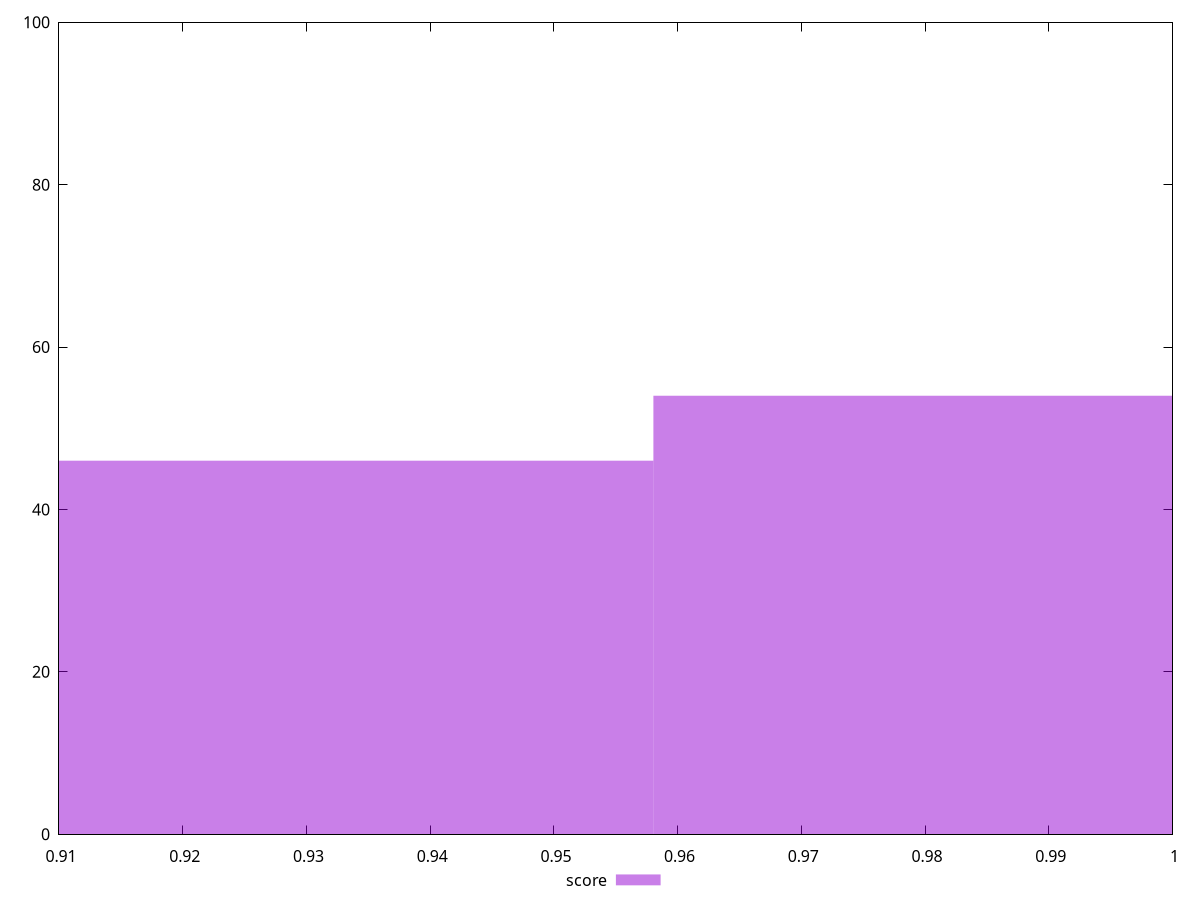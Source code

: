 reset

$score <<EOF
0.9870746089461581 54
0.9290113966552076 46
EOF

set key outside below
set boxwidth 0.058063212290950475
set xrange [0.91:1]
set yrange [0:100]
set trange [0:100]
set style fill transparent solid 0.5 noborder
set terminal svg size 640, 490 enhanced background rgb 'white'
set output "reports/report_00032_2021-02-25T10-28-15.087Z/largest-contentful-paint/samples/card/score/histogram.svg"

plot $score title "score" with boxes

reset
